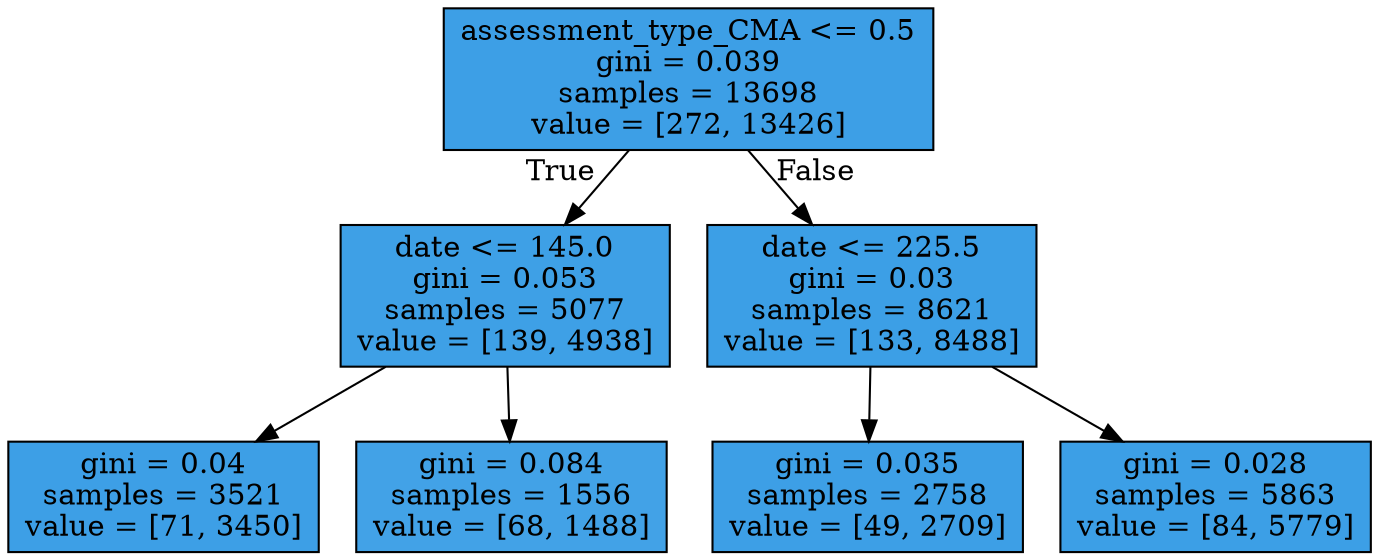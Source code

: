 digraph Tree {
node [shape=box, style="filled", color="black"] ;
0 [label="assessment_type_CMA <= 0.5\ngini = 0.039\nsamples = 13698\nvalue = [272, 13426]", fillcolor="#399de5fa"] ;
1 [label="date <= 145.0\ngini = 0.053\nsamples = 5077\nvalue = [139, 4938]", fillcolor="#399de5f8"] ;
0 -> 1 [labeldistance=2.5, labelangle=45, headlabel="True"] ;
2 [label="gini = 0.04\nsamples = 3521\nvalue = [71, 3450]", fillcolor="#399de5fa"] ;
1 -> 2 ;
3 [label="gini = 0.084\nsamples = 1556\nvalue = [68, 1488]", fillcolor="#399de5f3"] ;
1 -> 3 ;
4 [label="date <= 225.5\ngini = 0.03\nsamples = 8621\nvalue = [133, 8488]", fillcolor="#399de5fb"] ;
0 -> 4 [labeldistance=2.5, labelangle=-45, headlabel="False"] ;
5 [label="gini = 0.035\nsamples = 2758\nvalue = [49, 2709]", fillcolor="#399de5fa"] ;
4 -> 5 ;
6 [label="gini = 0.028\nsamples = 5863\nvalue = [84, 5779]", fillcolor="#399de5fb"] ;
4 -> 6 ;
}